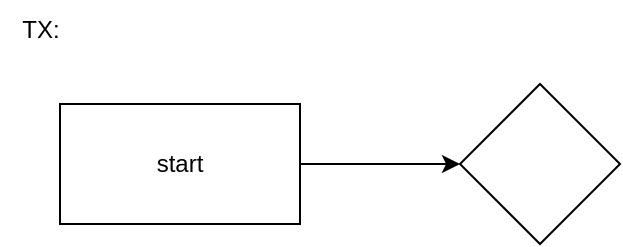 <mxfile version="24.9.0">
  <diagram name="Page-1" id="nK6e54lD1fn6A036OToT">
    <mxGraphModel dx="1034" dy="1581" grid="1" gridSize="10" guides="1" tooltips="1" connect="1" arrows="1" fold="1" page="1" pageScale="1" pageWidth="827" pageHeight="1169" math="0" shadow="0">
      <root>
        <mxCell id="0" />
        <mxCell id="1" parent="0" />
        <mxCell id="eBCCWTajLYEv8vyo-j6G-4" value="" style="edgeStyle=orthogonalEdgeStyle;rounded=0;orthogonalLoop=1;jettySize=auto;html=1;" edge="1" parent="1" source="eBCCWTajLYEv8vyo-j6G-1" target="eBCCWTajLYEv8vyo-j6G-3">
          <mxGeometry relative="1" as="geometry" />
        </mxCell>
        <mxCell id="eBCCWTajLYEv8vyo-j6G-1" value="start" style="whiteSpace=wrap;html=1;" vertex="1" parent="1">
          <mxGeometry x="40" y="50" width="120" height="60" as="geometry" />
        </mxCell>
        <mxCell id="eBCCWTajLYEv8vyo-j6G-2" value="TX:" style="text;html=1;align=center;verticalAlign=middle;resizable=0;points=[];autosize=1;strokeColor=none;fillColor=none;" vertex="1" parent="1">
          <mxGeometry x="10" y="-2" width="40" height="30" as="geometry" />
        </mxCell>
        <mxCell id="eBCCWTajLYEv8vyo-j6G-3" value="" style="rhombus;whiteSpace=wrap;html=1;" vertex="1" parent="1">
          <mxGeometry x="240" y="40" width="80" height="80" as="geometry" />
        </mxCell>
      </root>
    </mxGraphModel>
  </diagram>
</mxfile>
